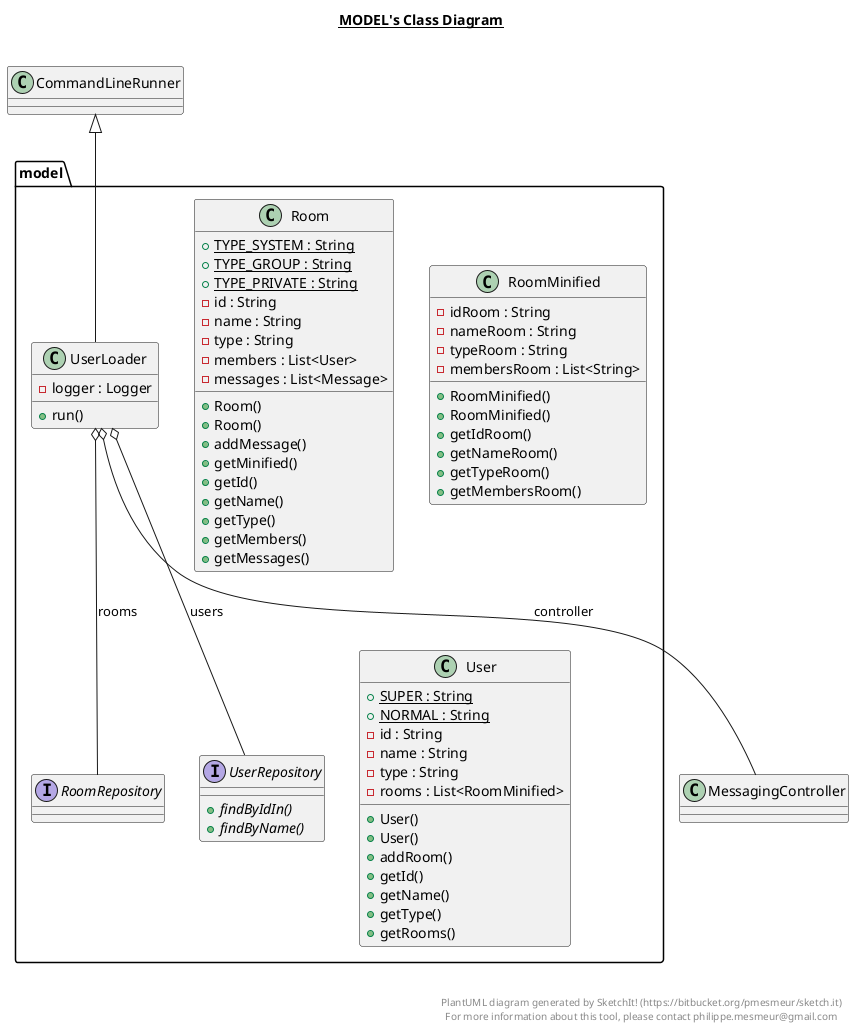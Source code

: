 @startuml

title __MODEL's Class Diagram__\n

  package model {
    class Room {
        {static} + TYPE_SYSTEM : String
        {static} + TYPE_GROUP : String
        {static} + TYPE_PRIVATE : String
        - id : String
        - name : String
        - type : String
        - members : List<User>
        - messages : List<Message>
        + Room()
        + Room()
        + addMessage()
        + getMinified()
        + getId()
        + getName()
        + getType()
        + getMembers()
        + getMessages()
    }
  }
  

  package model {
    class RoomMinified {
        - idRoom : String
        - nameRoom : String
        - typeRoom : String
        - membersRoom : List<String>
        + RoomMinified()
        + RoomMinified()
        + getIdRoom()
        + getNameRoom()
        + getTypeRoom()
        + getMembersRoom()
    }
  }
  

  package model {
    interface RoomRepository {
    }
  }
  

  package model {
    class User {
        {static} + SUPER : String
        {static} + NORMAL : String
        - id : String
        - name : String
        - type : String
        - rooms : List<RoomMinified>
        + User()
        + User()
        + addRoom()
        + getId()
        + getName()
        + getType()
        + getRooms()
    }
  }
  

  package model {
    class UserLoader {
        - logger : Logger
        + run()
    }
  }
  

  package model {
    interface UserRepository {
        {abstract} + findByIdIn()
        {abstract} + findByName()
    }
  }
  

  UserLoader -up-|> CommandLineRunner
  UserLoader o-- UserRepository : users
  UserLoader o-- RoomRepository : rooms
  UserLoader o-- MessagingController : controller


right footer


PlantUML diagram generated by SketchIt! (https://bitbucket.org/pmesmeur/sketch.it)
For more information about this tool, please contact philippe.mesmeur@gmail.com
endfooter

@enduml
